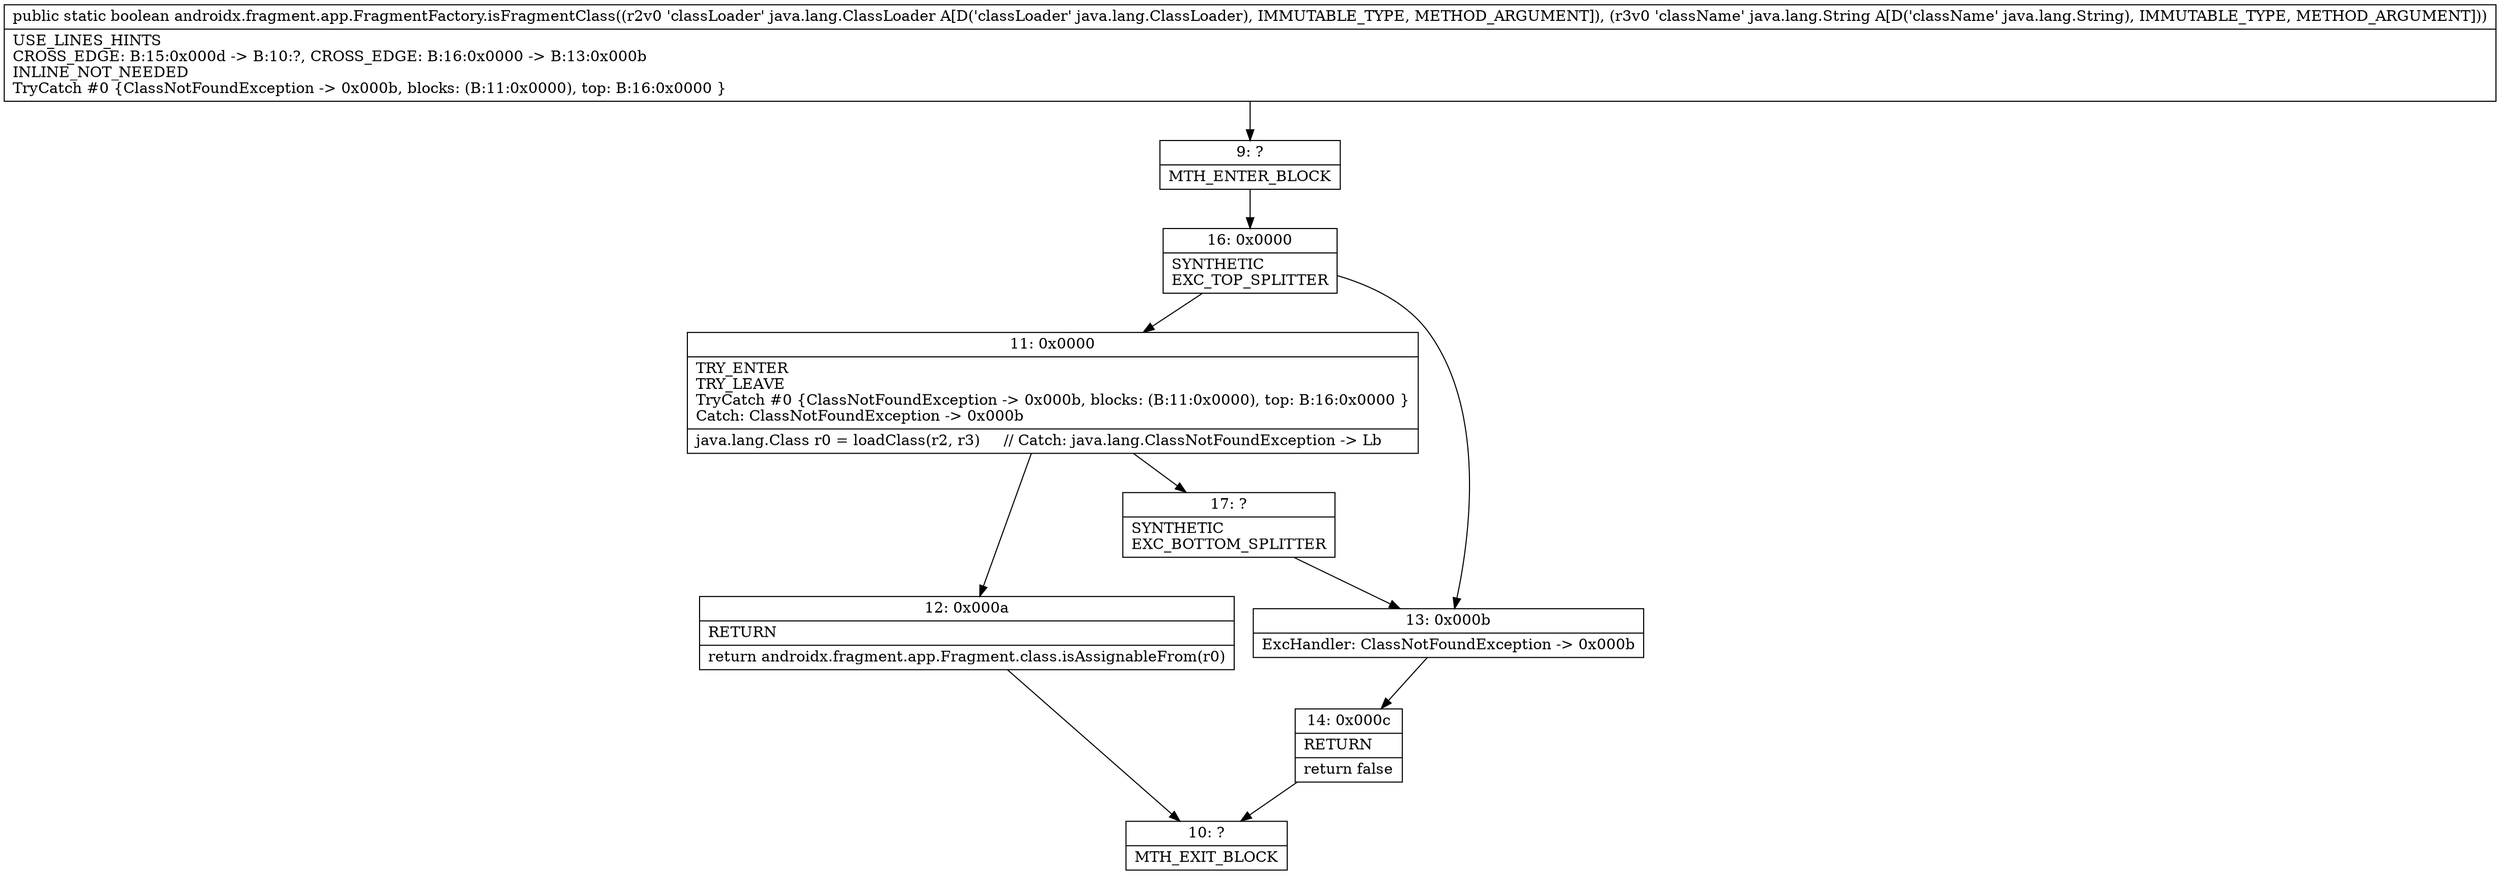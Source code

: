 digraph "CFG forandroidx.fragment.app.FragmentFactory.isFragmentClass(Ljava\/lang\/ClassLoader;Ljava\/lang\/String;)Z" {
Node_9 [shape=record,label="{9\:\ ?|MTH_ENTER_BLOCK\l}"];
Node_16 [shape=record,label="{16\:\ 0x0000|SYNTHETIC\lEXC_TOP_SPLITTER\l}"];
Node_11 [shape=record,label="{11\:\ 0x0000|TRY_ENTER\lTRY_LEAVE\lTryCatch #0 \{ClassNotFoundException \-\> 0x000b, blocks: (B:11:0x0000), top: B:16:0x0000 \}\lCatch: ClassNotFoundException \-\> 0x000b\l|java.lang.Class r0 = loadClass(r2, r3)     \/\/ Catch: java.lang.ClassNotFoundException \-\> Lb\l}"];
Node_12 [shape=record,label="{12\:\ 0x000a|RETURN\l|return androidx.fragment.app.Fragment.class.isAssignableFrom(r0)\l}"];
Node_10 [shape=record,label="{10\:\ ?|MTH_EXIT_BLOCK\l}"];
Node_17 [shape=record,label="{17\:\ ?|SYNTHETIC\lEXC_BOTTOM_SPLITTER\l}"];
Node_13 [shape=record,label="{13\:\ 0x000b|ExcHandler: ClassNotFoundException \-\> 0x000b\l}"];
Node_14 [shape=record,label="{14\:\ 0x000c|RETURN\l|return false\l}"];
MethodNode[shape=record,label="{public static boolean androidx.fragment.app.FragmentFactory.isFragmentClass((r2v0 'classLoader' java.lang.ClassLoader A[D('classLoader' java.lang.ClassLoader), IMMUTABLE_TYPE, METHOD_ARGUMENT]), (r3v0 'className' java.lang.String A[D('className' java.lang.String), IMMUTABLE_TYPE, METHOD_ARGUMENT]))  | USE_LINES_HINTS\lCROSS_EDGE: B:15:0x000d \-\> B:10:?, CROSS_EDGE: B:16:0x0000 \-\> B:13:0x000b\lINLINE_NOT_NEEDED\lTryCatch #0 \{ClassNotFoundException \-\> 0x000b, blocks: (B:11:0x0000), top: B:16:0x0000 \}\l}"];
MethodNode -> Node_9;Node_9 -> Node_16;
Node_16 -> Node_11;
Node_16 -> Node_13;
Node_11 -> Node_12;
Node_11 -> Node_17;
Node_12 -> Node_10;
Node_17 -> Node_13;
Node_13 -> Node_14;
Node_14 -> Node_10;
}

